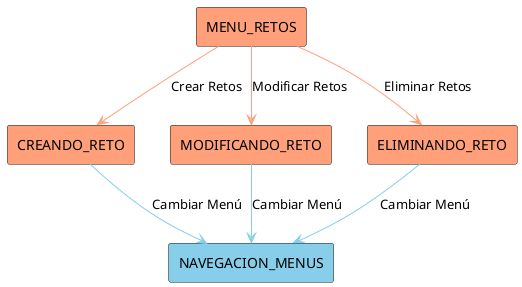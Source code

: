@startuml
!define RECTANGLE(x) rectangle x

RECTANGLE(MENU_RETOS)#LightSalmon
' Subfunciones de "Retos"
RECTANGLE(CREANDO_RETO)#LightSalmon
RECTANGLE(MODIFICANDO_RETO)#LightSalmon
RECTANGLE(ELIMINANDO_RETO)#LightSalmon
RECTANGLE(NAVEGACION_MENUS) #SkyBlue


' Submenús de "Retos"
MENU_RETOS -[#LightSalmon]-> CREANDO_RETO : Crear Retos
CREANDO_RETO -[#SkyBlue]-> NAVEGACION_MENUS : Cambiar Menú

MENU_RETOS -[#LightSalmon]-> MODIFICANDO_RETO : Modificar Retos
MODIFICANDO_RETO -[#SkyBlue]-> NAVEGACION_MENUS : Cambiar Menú

MENU_RETOS -[#LightSalmon]-> ELIMINANDO_RETO : Eliminar Retos
ELIMINANDO_RETO -[#SkyBlue]-> NAVEGACION_MENUS : Cambiar Menú
@enduml